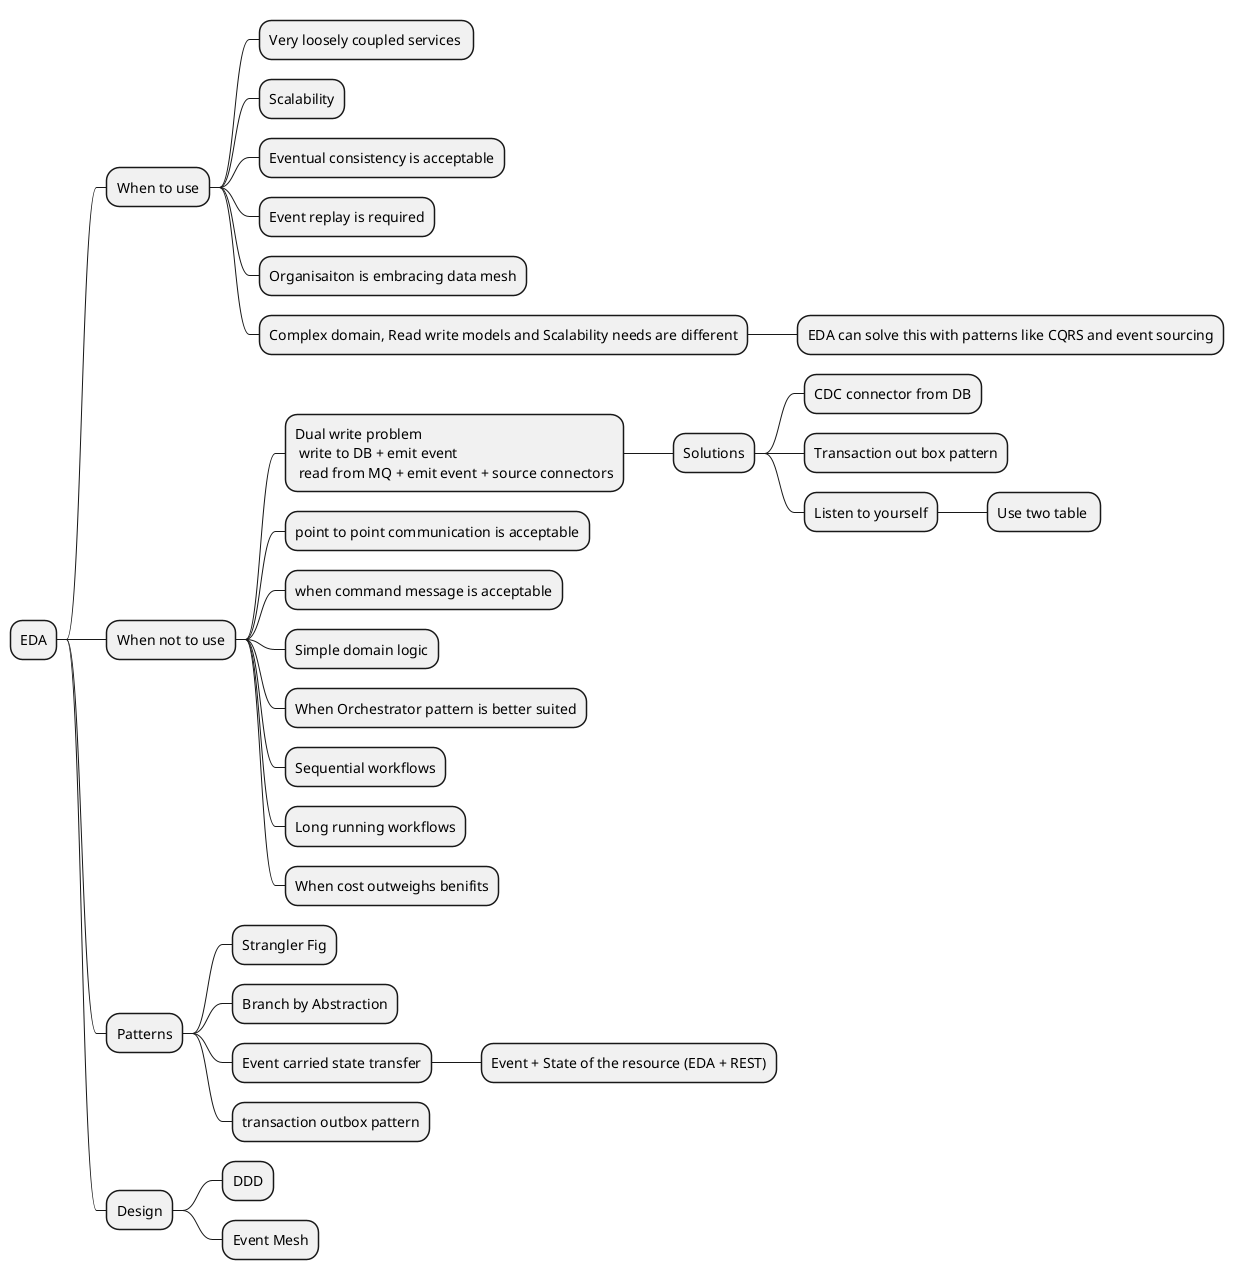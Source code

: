 @startmindmap
* EDA
** When to use
*** Very loosely coupled services 
*** Scalability
*** Eventual consistency is acceptable
*** Event replay is required
*** Organisaiton is embracing data mesh
*** Complex domain, Read write models and Scalability needs are different
**** EDA can solve this with patterns like CQRS and event sourcing
** When not to use
*** Dual write problem \n write to DB + emit event \n read from MQ + emit event + source connectors
**** Solutions
***** CDC connector from DB
***** Transaction out box pattern
***** Listen to yourself
****** Use two table 
*** point to point communication is acceptable
*** when command message is acceptable
*** Simple domain logic
*** When Orchestrator pattern is better suited
*** Sequential workflows
*** Long running workflows
*** When cost outweighs benifits
** Patterns
*** Strangler Fig
*** Branch by Abstraction
*** Event carried state transfer
**** Event + State of the resource (EDA + REST)
*** transaction outbox pattern
** Design
*** DDD
*** Event Mesh

@endmindmap